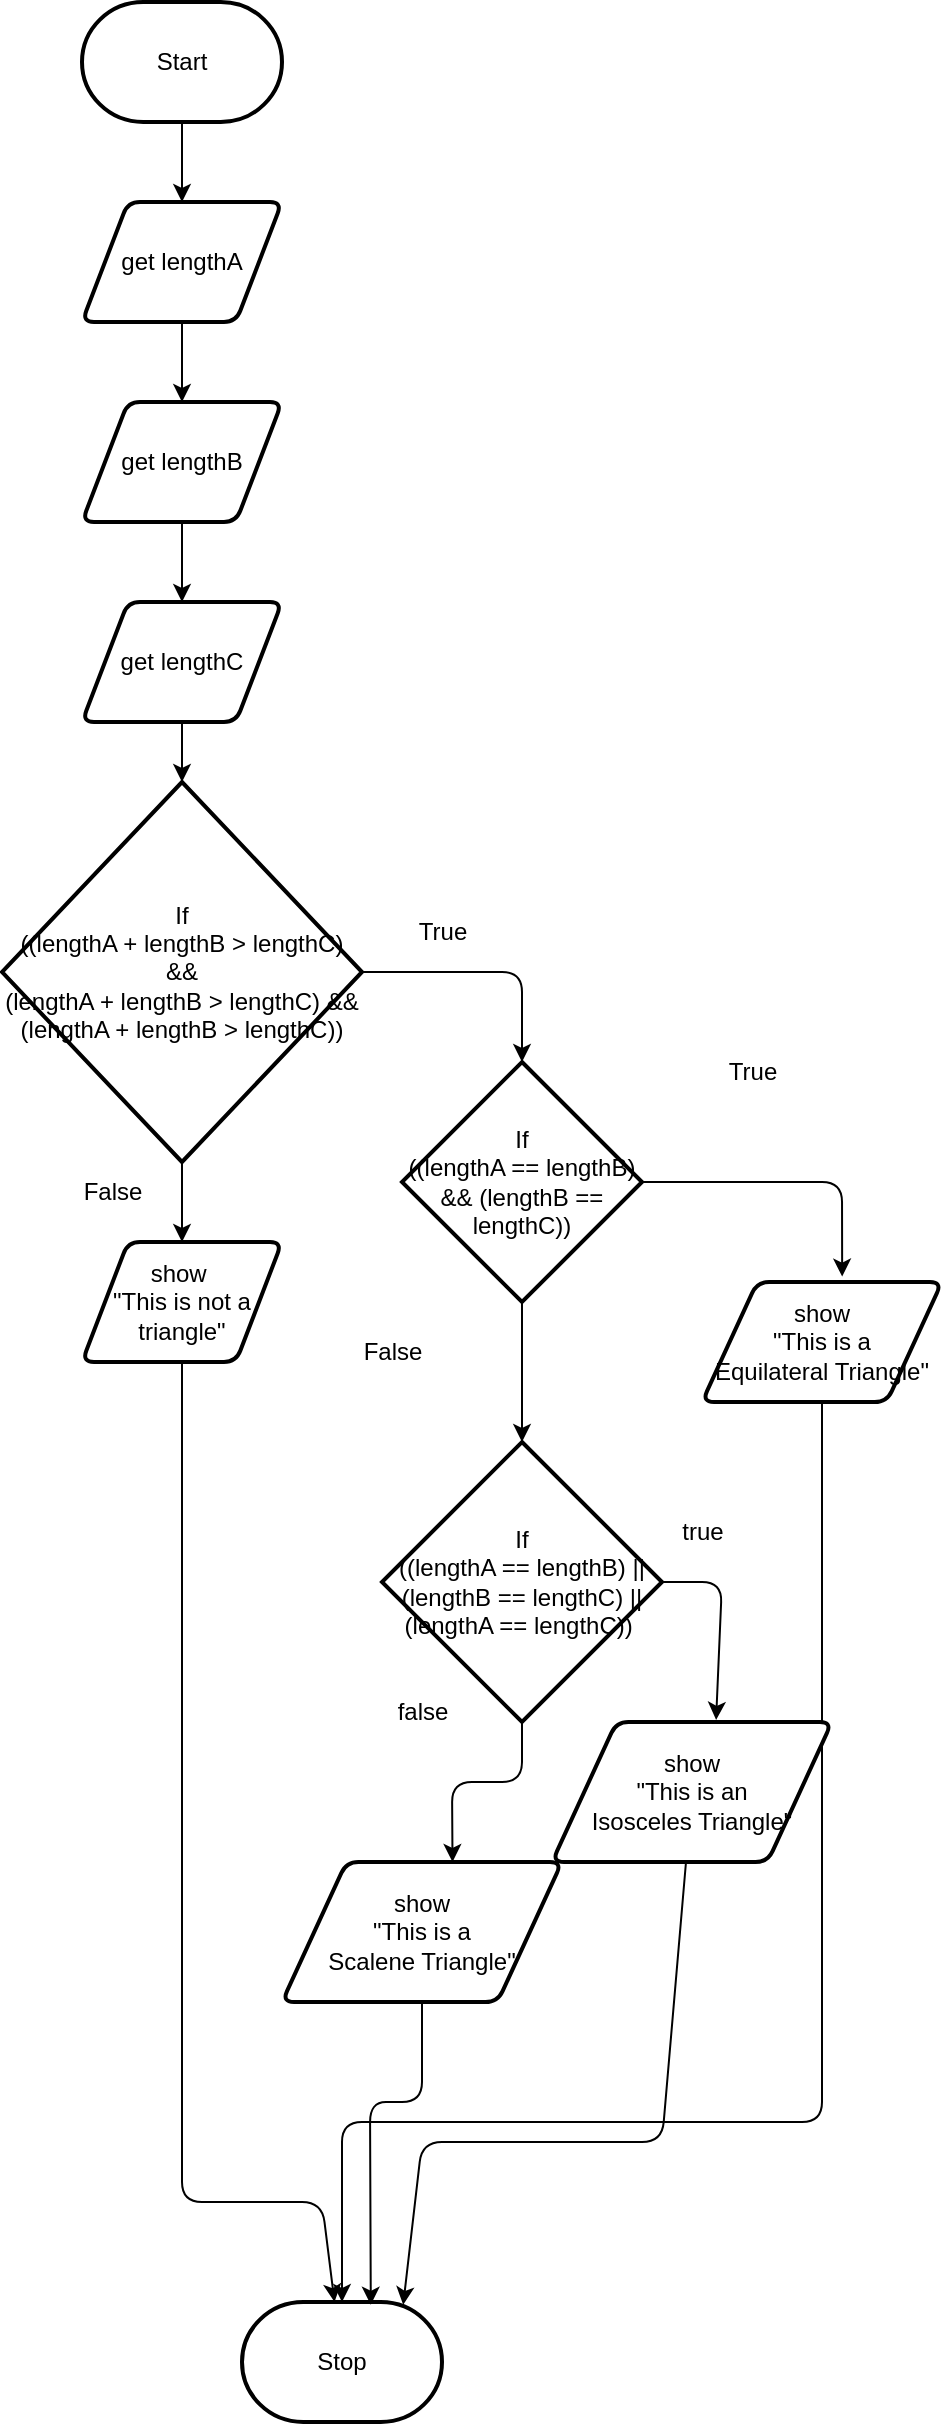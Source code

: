 <mxfile>
    <diagram id="HIP3nbAZw_EuaXWnEj3U" name="Page-1">
        <mxGraphModel dx="1103" dy="494" grid="1" gridSize="10" guides="1" tooltips="1" connect="1" arrows="1" fold="1" page="1" pageScale="1" pageWidth="850" pageHeight="1100" math="0" shadow="0">
            <root>
                <mxCell id="0"/>
                <mxCell id="1" parent="0"/>
                <mxCell id="8" style="edgeStyle=none;html=1;entryX=0.5;entryY=0;entryDx=0;entryDy=0;fontSize=12;" parent="1" source="2" target="4" edge="1">
                    <mxGeometry relative="1" as="geometry"/>
                </mxCell>
                <mxCell id="2" value="Start" style="strokeWidth=2;html=1;shape=mxgraph.flowchart.terminator;whiteSpace=wrap;fontSize=12;" parent="1" vertex="1">
                    <mxGeometry x="170" y="20" width="100" height="60" as="geometry"/>
                </mxCell>
                <mxCell id="3" value="Stop" style="strokeWidth=2;html=1;shape=mxgraph.flowchart.terminator;whiteSpace=wrap;fontSize=12;" parent="1" vertex="1">
                    <mxGeometry x="250" y="1170" width="100" height="60" as="geometry"/>
                </mxCell>
                <mxCell id="9" style="edgeStyle=none;html=1;fontSize=12;" parent="1" source="4" target="6" edge="1">
                    <mxGeometry relative="1" as="geometry"/>
                </mxCell>
                <mxCell id="4" value="get lengthA" style="shape=parallelogram;html=1;strokeWidth=2;perimeter=parallelogramPerimeter;whiteSpace=wrap;rounded=1;arcSize=12;size=0.23;fontSize=12;" parent="1" vertex="1">
                    <mxGeometry x="170" y="120" width="100" height="60" as="geometry"/>
                </mxCell>
                <mxCell id="10" style="edgeStyle=none;html=1;fontSize=12;" parent="1" source="6" target="7" edge="1">
                    <mxGeometry relative="1" as="geometry"/>
                </mxCell>
                <mxCell id="6" value="get lengthB" style="shape=parallelogram;html=1;strokeWidth=2;perimeter=parallelogramPerimeter;whiteSpace=wrap;rounded=1;arcSize=12;size=0.23;fontSize=12;" parent="1" vertex="1">
                    <mxGeometry x="170" y="220" width="100" height="60" as="geometry"/>
                </mxCell>
                <mxCell id="12" style="edgeStyle=none;html=1;entryX=0.5;entryY=0;entryDx=0;entryDy=0;fontSize=12;" parent="1" source="7" edge="1">
                    <mxGeometry relative="1" as="geometry">
                        <mxPoint x="220" y="410.0" as="targetPoint"/>
                    </mxGeometry>
                </mxCell>
                <mxCell id="7" value="get lengthC" style="shape=parallelogram;html=1;strokeWidth=2;perimeter=parallelogramPerimeter;whiteSpace=wrap;rounded=1;arcSize=12;size=0.23;fontSize=12;" parent="1" vertex="1">
                    <mxGeometry x="170" y="320" width="100" height="60" as="geometry"/>
                </mxCell>
                <mxCell id="26" style="edgeStyle=none;html=1;entryX=0.5;entryY=0;entryDx=0;entryDy=0;entryPerimeter=0;fontSize=12;" parent="1" source="18" target="25" edge="1">
                    <mxGeometry relative="1" as="geometry"/>
                </mxCell>
                <mxCell id="49" style="edgeStyle=none;html=1;entryX=0.584;entryY=-0.045;entryDx=0;entryDy=0;entryPerimeter=0;" edge="1" parent="1" source="18" target="29">
                    <mxGeometry relative="1" as="geometry">
                        <Array as="points">
                            <mxPoint x="550" y="610"/>
                        </Array>
                    </mxGeometry>
                </mxCell>
                <mxCell id="18" value="If&lt;br style=&quot;font-size: 12px;&quot;&gt;((lengthA == lengthB) &amp;amp;&amp;amp; (lengthB == lengthC))" style="strokeWidth=2;html=1;shape=mxgraph.flowchart.decision;whiteSpace=wrap;fontSize=12;" parent="1" vertex="1">
                    <mxGeometry x="330" y="550" width="120" height="120" as="geometry"/>
                </mxCell>
                <mxCell id="20" value="True" style="text;html=1;align=center;verticalAlign=middle;resizable=0;points=[];autosize=1;strokeColor=none;fillColor=none;fontSize=12;" parent="1" vertex="1">
                    <mxGeometry x="325" y="470" width="50" height="30" as="geometry"/>
                </mxCell>
                <mxCell id="37" style="edgeStyle=none;html=1;exitX=0.5;exitY=1;exitDx=0;exitDy=0;fontSize=12;" parent="1" source="21" target="3" edge="1">
                    <mxGeometry relative="1" as="geometry">
                        <Array as="points">
                            <mxPoint x="220" y="1120"/>
                            <mxPoint x="290" y="1120"/>
                        </Array>
                    </mxGeometry>
                </mxCell>
                <mxCell id="21" value="show&amp;nbsp;&lt;br style=&quot;font-size: 12px;&quot;&gt;&quot;This is not a&lt;br style=&quot;font-size: 12px;&quot;&gt;triangle&quot;" style="shape=parallelogram;html=1;strokeWidth=2;perimeter=parallelogramPerimeter;whiteSpace=wrap;rounded=1;arcSize=12;size=0.23;fontSize=12;" parent="1" vertex="1">
                    <mxGeometry x="170" y="640" width="100" height="60" as="geometry"/>
                </mxCell>
                <mxCell id="23" value="False" style="text;html=1;align=center;verticalAlign=middle;resizable=0;points=[];autosize=1;strokeColor=none;fillColor=none;fontSize=12;" parent="1" vertex="1">
                    <mxGeometry x="160" y="600" width="50" height="30" as="geometry"/>
                </mxCell>
                <mxCell id="50" style="edgeStyle=none;html=1;entryX=0.586;entryY=-0.015;entryDx=0;entryDy=0;entryPerimeter=0;" edge="1" parent="1" source="25" target="33">
                    <mxGeometry relative="1" as="geometry">
                        <Array as="points">
                            <mxPoint x="490" y="810"/>
                        </Array>
                    </mxGeometry>
                </mxCell>
                <mxCell id="52" style="edgeStyle=none;html=1;entryX=0.609;entryY=0;entryDx=0;entryDy=0;entryPerimeter=0;" edge="1" parent="1" source="25" target="35">
                    <mxGeometry relative="1" as="geometry">
                        <Array as="points">
                            <mxPoint x="390" y="910"/>
                            <mxPoint x="355" y="910"/>
                        </Array>
                    </mxGeometry>
                </mxCell>
                <mxCell id="25" value="If&lt;br style=&quot;font-size: 12px;&quot;&gt;((lengthA == lengthB) || (lengthB == lengthC) || (lengthA == lengthC))&amp;nbsp;" style="strokeWidth=2;html=1;shape=mxgraph.flowchart.decision;whiteSpace=wrap;fontSize=12;" parent="1" vertex="1">
                    <mxGeometry x="320" y="740" width="140" height="140" as="geometry"/>
                </mxCell>
                <mxCell id="28" value="False" style="text;html=1;align=center;verticalAlign=middle;resizable=0;points=[];autosize=1;strokeColor=none;fillColor=none;fontSize=12;" parent="1" vertex="1">
                    <mxGeometry x="300" y="680" width="50" height="30" as="geometry"/>
                </mxCell>
                <mxCell id="53" style="edgeStyle=none;html=1;" edge="1" parent="1" source="29" target="3">
                    <mxGeometry relative="1" as="geometry">
                        <Array as="points">
                            <mxPoint x="540" y="1080"/>
                            <mxPoint x="300" y="1080"/>
                        </Array>
                    </mxGeometry>
                </mxCell>
                <mxCell id="29" value="show&lt;br style=&quot;font-size: 12px;&quot;&gt;&quot;This is a &lt;br style=&quot;font-size: 12px;&quot;&gt;Equilateral Triangle&quot;" style="shape=parallelogram;html=1;strokeWidth=2;perimeter=parallelogramPerimeter;whiteSpace=wrap;rounded=1;arcSize=12;size=0.23;fontSize=12;" parent="1" vertex="1">
                    <mxGeometry x="480" y="660" width="120" height="60" as="geometry"/>
                </mxCell>
                <mxCell id="31" value="True" style="text;html=1;align=center;verticalAlign=middle;resizable=0;points=[];autosize=1;strokeColor=none;fillColor=none;fontSize=12;" parent="1" vertex="1">
                    <mxGeometry x="480" y="540" width="50" height="30" as="geometry"/>
                </mxCell>
                <mxCell id="41" style="edgeStyle=none;html=1;entryX=0.806;entryY=0.023;entryDx=0;entryDy=0;entryPerimeter=0;fontSize=12;" parent="1" source="33" target="3" edge="1">
                    <mxGeometry relative="1" as="geometry">
                        <Array as="points">
                            <mxPoint x="460" y="1090"/>
                            <mxPoint x="340" y="1090"/>
                        </Array>
                    </mxGeometry>
                </mxCell>
                <mxCell id="33" value="show&lt;br style=&quot;font-size: 12px;&quot;&gt;&quot;This is an &lt;br style=&quot;font-size: 12px;&quot;&gt;Isosceles Triangle&quot;" style="shape=parallelogram;html=1;strokeWidth=2;perimeter=parallelogramPerimeter;whiteSpace=wrap;rounded=1;arcSize=12;size=0.23;fontSize=12;" parent="1" vertex="1">
                    <mxGeometry x="405" y="880" width="140" height="70" as="geometry"/>
                </mxCell>
                <mxCell id="54" style="edgeStyle=none;html=1;entryX=0.644;entryY=0.023;entryDx=0;entryDy=0;entryPerimeter=0;" edge="1" parent="1" source="35" target="3">
                    <mxGeometry relative="1" as="geometry">
                        <Array as="points">
                            <mxPoint x="340" y="1070"/>
                            <mxPoint x="314" y="1070"/>
                        </Array>
                    </mxGeometry>
                </mxCell>
                <mxCell id="35" value="show&lt;br style=&quot;font-size: 12px;&quot;&gt;&quot;This is a &lt;br style=&quot;font-size: 12px;&quot;&gt;Scalene Triangle&quot;" style="shape=parallelogram;html=1;strokeWidth=2;perimeter=parallelogramPerimeter;whiteSpace=wrap;rounded=1;arcSize=12;size=0.23;fontSize=12;" parent="1" vertex="1">
                    <mxGeometry x="270" y="950" width="140" height="70" as="geometry"/>
                </mxCell>
                <mxCell id="43" value="true" style="text;html=1;align=center;verticalAlign=middle;resizable=0;points=[];autosize=1;strokeColor=none;fillColor=none;" vertex="1" parent="1">
                    <mxGeometry x="460" y="770" width="40" height="30" as="geometry"/>
                </mxCell>
                <mxCell id="44" value="false" style="text;html=1;align=center;verticalAlign=middle;resizable=0;points=[];autosize=1;strokeColor=none;fillColor=none;" vertex="1" parent="1">
                    <mxGeometry x="315" y="860" width="50" height="30" as="geometry"/>
                </mxCell>
                <mxCell id="46" style="edgeStyle=none;html=1;exitX=1;exitY=0.5;exitDx=0;exitDy=0;exitPerimeter=0;entryX=0.5;entryY=0;entryDx=0;entryDy=0;entryPerimeter=0;" edge="1" parent="1" source="45" target="18">
                    <mxGeometry relative="1" as="geometry">
                        <Array as="points">
                            <mxPoint x="390" y="505"/>
                        </Array>
                    </mxGeometry>
                </mxCell>
                <mxCell id="48" style="edgeStyle=none;html=1;" edge="1" parent="1" source="45" target="21">
                    <mxGeometry relative="1" as="geometry"/>
                </mxCell>
                <mxCell id="45" value="If&lt;br&gt;((lengthA + lengthB &amp;gt; lengthC) &amp;amp;&amp;amp; &lt;br&gt;(lengthA + lengthB &amp;gt; lengthC) &amp;amp;&amp;amp; &lt;br&gt;(lengthA + lengthB &amp;gt; lengthC))" style="strokeWidth=2;html=1;shape=mxgraph.flowchart.decision;whiteSpace=wrap;" vertex="1" parent="1">
                    <mxGeometry x="130" y="410" width="180" height="190" as="geometry"/>
                </mxCell>
            </root>
        </mxGraphModel>
    </diagram>
</mxfile>